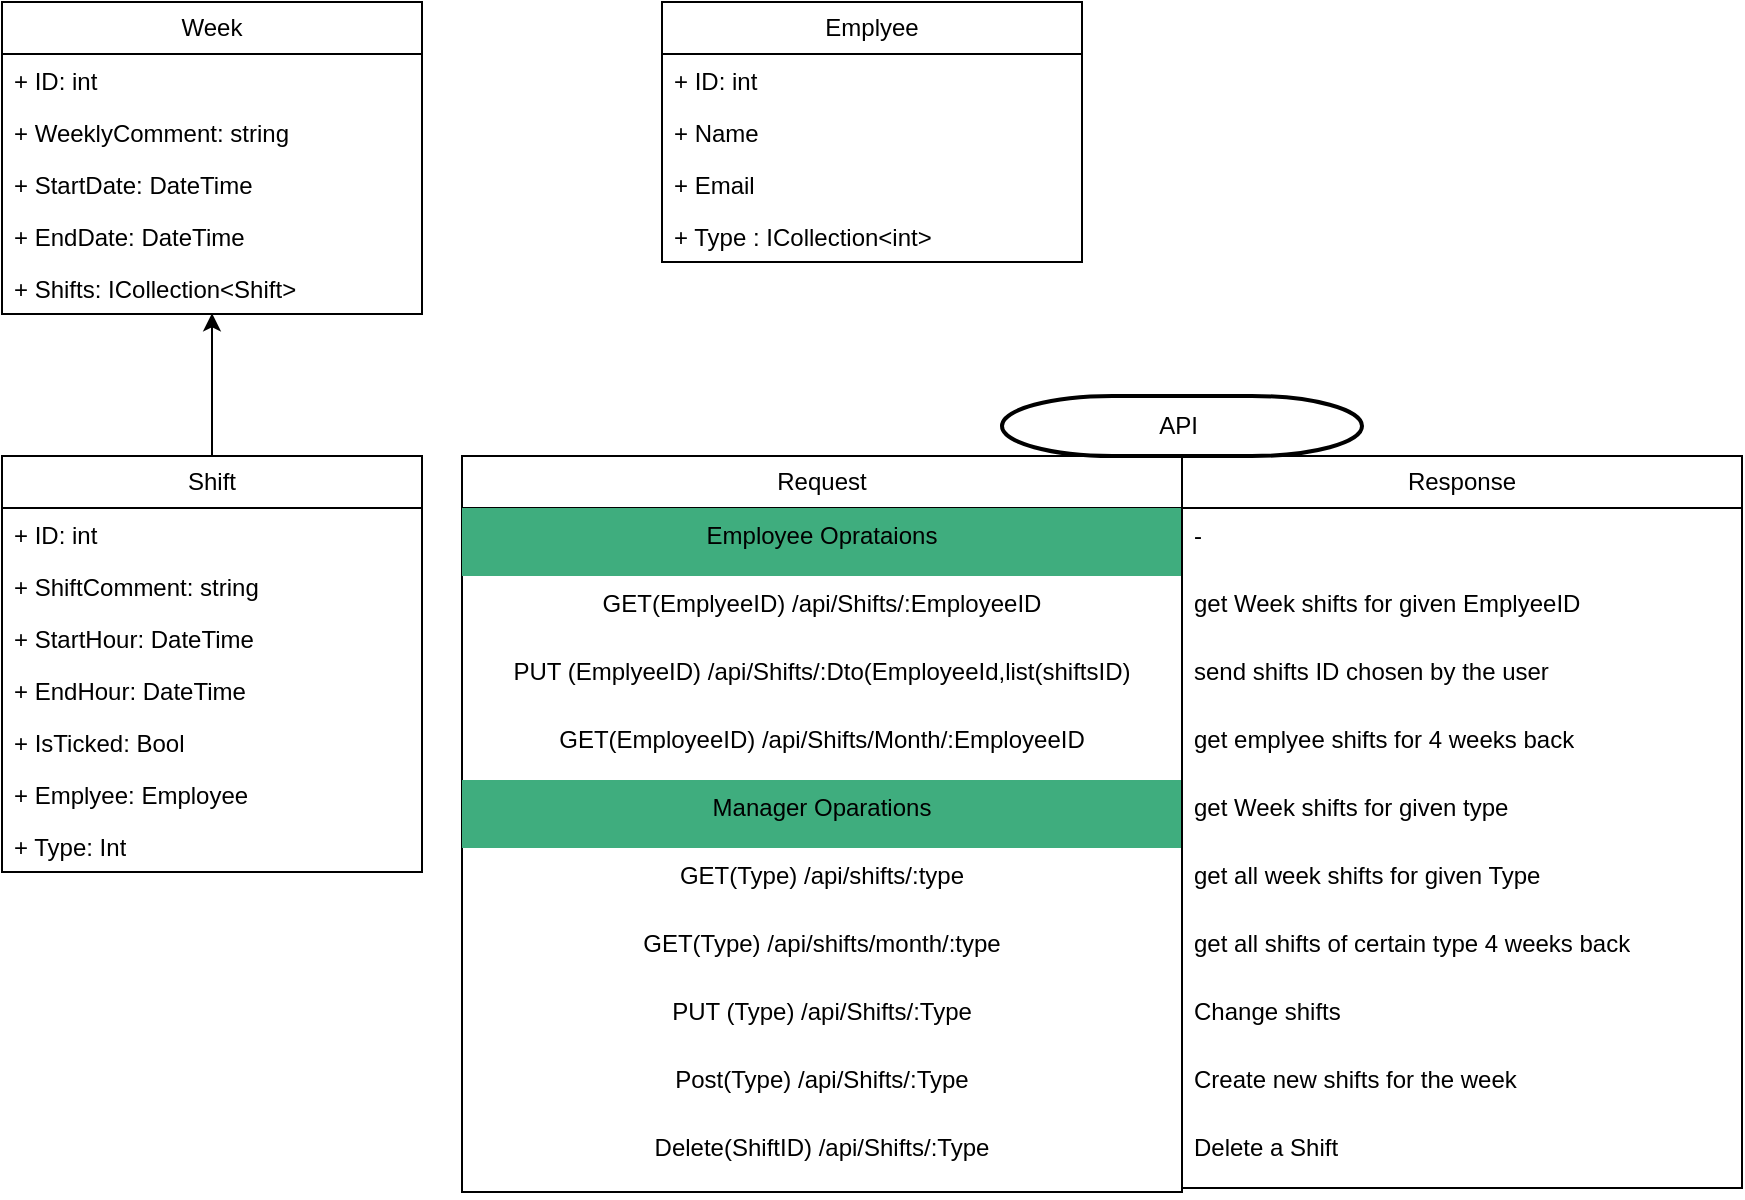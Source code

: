 <mxfile version="24.5.2" type="device">
  <diagram name="Page-1" id="Gx6TIRFQo9cio4Ky19Ky">
    <mxGraphModel dx="104" dy="415" grid="1" gridSize="10" guides="1" tooltips="1" connect="1" arrows="0" fold="1" page="1" pageScale="1" pageWidth="1169" pageHeight="827" math="0" shadow="0">
      <root>
        <mxCell id="0" />
        <mxCell id="1" parent="0" />
        <mxCell id="TUh8DfFHGgyHc42x7WNa-1" value="Emplyee" style="swimlane;fontStyle=0;childLayout=stackLayout;horizontal=1;startSize=26;fillColor=none;horizontalStack=0;resizeParent=1;resizeParentMax=0;resizeLast=0;collapsible=1;marginBottom=0;whiteSpace=wrap;html=1;" parent="1" vertex="1">
          <mxGeometry x="530" y="53" width="210" height="130" as="geometry" />
        </mxCell>
        <mxCell id="TUh8DfFHGgyHc42x7WNa-2" value="+ ID: int&lt;div&gt;&lt;br&gt;&lt;/div&gt;" style="text;strokeColor=none;fillColor=none;align=left;verticalAlign=top;spacingLeft=4;spacingRight=4;overflow=hidden;rotatable=0;points=[[0,0.5],[1,0.5]];portConstraint=eastwest;whiteSpace=wrap;html=1;" parent="TUh8DfFHGgyHc42x7WNa-1" vertex="1">
          <mxGeometry y="26" width="210" height="26" as="geometry" />
        </mxCell>
        <mxCell id="TUh8DfFHGgyHc42x7WNa-3" value="+ Name" style="text;strokeColor=none;fillColor=none;align=left;verticalAlign=top;spacingLeft=4;spacingRight=4;overflow=hidden;rotatable=0;points=[[0,0.5],[1,0.5]];portConstraint=eastwest;whiteSpace=wrap;html=1;" parent="TUh8DfFHGgyHc42x7WNa-1" vertex="1">
          <mxGeometry y="52" width="210" height="26" as="geometry" />
        </mxCell>
        <mxCell id="TUh8DfFHGgyHc42x7WNa-93" value="+ Email" style="text;strokeColor=none;fillColor=none;align=left;verticalAlign=top;spacingLeft=4;spacingRight=4;overflow=hidden;rotatable=0;points=[[0,0.5],[1,0.5]];portConstraint=eastwest;whiteSpace=wrap;html=1;" parent="TUh8DfFHGgyHc42x7WNa-1" vertex="1">
          <mxGeometry y="78" width="210" height="26" as="geometry" />
        </mxCell>
        <mxCell id="TUh8DfFHGgyHc42x7WNa-4" value="+ Type : ICollection&amp;lt;int&amp;gt;" style="text;strokeColor=none;fillColor=none;align=left;verticalAlign=top;spacingLeft=4;spacingRight=4;overflow=hidden;rotatable=0;points=[[0,0.5],[1,0.5]];portConstraint=eastwest;whiteSpace=wrap;html=1;" parent="TUh8DfFHGgyHc42x7WNa-1" vertex="1">
          <mxGeometry y="104" width="210" height="26" as="geometry" />
        </mxCell>
        <mxCell id="TUh8DfFHGgyHc42x7WNa-15" value="Shift" style="swimlane;fontStyle=0;childLayout=stackLayout;horizontal=1;startSize=26;fillColor=none;horizontalStack=0;resizeParent=1;resizeParentMax=0;resizeLast=0;collapsible=1;marginBottom=0;whiteSpace=wrap;html=1;" parent="1" vertex="1">
          <mxGeometry x="200" y="280" width="210" height="208" as="geometry" />
        </mxCell>
        <mxCell id="TUh8DfFHGgyHc42x7WNa-16" value="+ ID: int&lt;div&gt;&lt;br&gt;&lt;/div&gt;" style="text;strokeColor=none;fillColor=none;align=left;verticalAlign=top;spacingLeft=4;spacingRight=4;overflow=hidden;rotatable=0;points=[[0,0.5],[1,0.5]];portConstraint=eastwest;whiteSpace=wrap;html=1;" parent="TUh8DfFHGgyHc42x7WNa-15" vertex="1">
          <mxGeometry y="26" width="210" height="26" as="geometry" />
        </mxCell>
        <mxCell id="TUh8DfFHGgyHc42x7WNa-17" value="+ ShiftComment: string" style="text;strokeColor=none;fillColor=none;align=left;verticalAlign=top;spacingLeft=4;spacingRight=4;overflow=hidden;rotatable=0;points=[[0,0.5],[1,0.5]];portConstraint=eastwest;whiteSpace=wrap;html=1;" parent="TUh8DfFHGgyHc42x7WNa-15" vertex="1">
          <mxGeometry y="52" width="210" height="26" as="geometry" />
        </mxCell>
        <mxCell id="TUh8DfFHGgyHc42x7WNa-18" value="+ StartHour: DateTime" style="text;strokeColor=none;fillColor=none;align=left;verticalAlign=top;spacingLeft=4;spacingRight=4;overflow=hidden;rotatable=0;points=[[0,0.5],[1,0.5]];portConstraint=eastwest;whiteSpace=wrap;html=1;" parent="TUh8DfFHGgyHc42x7WNa-15" vertex="1">
          <mxGeometry y="78" width="210" height="26" as="geometry" />
        </mxCell>
        <mxCell id="TUh8DfFHGgyHc42x7WNa-19" value="+ EndHour: DateTime" style="text;strokeColor=none;fillColor=none;align=left;verticalAlign=top;spacingLeft=4;spacingRight=4;overflow=hidden;rotatable=0;points=[[0,0.5],[1,0.5]];portConstraint=eastwest;whiteSpace=wrap;html=1;" parent="TUh8DfFHGgyHc42x7WNa-15" vertex="1">
          <mxGeometry y="104" width="210" height="26" as="geometry" />
        </mxCell>
        <mxCell id="TUh8DfFHGgyHc42x7WNa-21" value="+ IsTicked: Bool" style="text;strokeColor=none;fillColor=none;align=left;verticalAlign=top;spacingLeft=4;spacingRight=4;overflow=hidden;rotatable=0;points=[[0,0.5],[1,0.5]];portConstraint=eastwest;whiteSpace=wrap;html=1;" parent="TUh8DfFHGgyHc42x7WNa-15" vertex="1">
          <mxGeometry y="130" width="210" height="26" as="geometry" />
        </mxCell>
        <mxCell id="TUh8DfFHGgyHc42x7WNa-66" value="+ Emplyee: Employee&lt;div&gt;&lt;br&gt;&lt;/div&gt;" style="text;strokeColor=none;fillColor=none;align=left;verticalAlign=top;spacingLeft=4;spacingRight=4;overflow=hidden;rotatable=0;points=[[0,0.5],[1,0.5]];portConstraint=eastwest;whiteSpace=wrap;html=1;" parent="TUh8DfFHGgyHc42x7WNa-15" vertex="1">
          <mxGeometry y="156" width="210" height="26" as="geometry" />
        </mxCell>
        <mxCell id="TUh8DfFHGgyHc42x7WNa-77" value="&lt;div&gt;+ Type: Int&lt;br&gt;&lt;/div&gt;" style="text;strokeColor=none;fillColor=none;align=left;verticalAlign=top;spacingLeft=4;spacingRight=4;overflow=hidden;rotatable=0;points=[[0,0.5],[1,0.5]];portConstraint=eastwest;whiteSpace=wrap;html=1;" parent="TUh8DfFHGgyHc42x7WNa-15" vertex="1">
          <mxGeometry y="182" width="210" height="26" as="geometry" />
        </mxCell>
        <mxCell id="TUh8DfFHGgyHc42x7WNa-22" value="Week" style="swimlane;fontStyle=0;childLayout=stackLayout;horizontal=1;startSize=26;fillColor=none;horizontalStack=0;resizeParent=1;resizeParentMax=0;resizeLast=0;collapsible=1;marginBottom=0;whiteSpace=wrap;html=1;" parent="1" vertex="1">
          <mxGeometry x="200" y="53" width="210" height="156" as="geometry" />
        </mxCell>
        <mxCell id="TUh8DfFHGgyHc42x7WNa-23" value="+ ID: int&lt;div&gt;&lt;br&gt;&lt;/div&gt;" style="text;strokeColor=none;fillColor=none;align=left;verticalAlign=top;spacingLeft=4;spacingRight=4;overflow=hidden;rotatable=0;points=[[0,0.5],[1,0.5]];portConstraint=eastwest;whiteSpace=wrap;html=1;" parent="TUh8DfFHGgyHc42x7WNa-22" vertex="1">
          <mxGeometry y="26" width="210" height="26" as="geometry" />
        </mxCell>
        <mxCell id="TUh8DfFHGgyHc42x7WNa-24" value="+ WeeklyComment: string&lt;span style=&quot;white-space: pre;&quot;&gt;&#x9;&lt;/span&gt;" style="text;strokeColor=none;fillColor=none;align=left;verticalAlign=top;spacingLeft=4;spacingRight=4;overflow=hidden;rotatable=0;points=[[0,0.5],[1,0.5]];portConstraint=eastwest;whiteSpace=wrap;html=1;" parent="TUh8DfFHGgyHc42x7WNa-22" vertex="1">
          <mxGeometry y="52" width="210" height="26" as="geometry" />
        </mxCell>
        <mxCell id="TUh8DfFHGgyHc42x7WNa-34" value="+ StartDate: DateTime" style="text;strokeColor=none;fillColor=none;align=left;verticalAlign=top;spacingLeft=4;spacingRight=4;overflow=hidden;rotatable=0;points=[[0,0.5],[1,0.5]];portConstraint=eastwest;whiteSpace=wrap;html=1;" parent="TUh8DfFHGgyHc42x7WNa-22" vertex="1">
          <mxGeometry y="78" width="210" height="26" as="geometry" />
        </mxCell>
        <mxCell id="TUh8DfFHGgyHc42x7WNa-73" value="+ EndDate: DateTime" style="text;strokeColor=none;fillColor=none;align=left;verticalAlign=top;spacingLeft=4;spacingRight=4;overflow=hidden;rotatable=0;points=[[0,0.5],[1,0.5]];portConstraint=eastwest;whiteSpace=wrap;html=1;" parent="TUh8DfFHGgyHc42x7WNa-22" vertex="1">
          <mxGeometry y="104" width="210" height="26" as="geometry" />
        </mxCell>
        <mxCell id="TUh8DfFHGgyHc42x7WNa-83" value="+ Shifts: ICollection&amp;lt;Shift&amp;gt;" style="text;strokeColor=none;fillColor=none;align=left;verticalAlign=top;spacingLeft=4;spacingRight=4;overflow=hidden;rotatable=0;points=[[0,0.5],[1,0.5]];portConstraint=eastwest;whiteSpace=wrap;html=1;" parent="TUh8DfFHGgyHc42x7WNa-22" vertex="1">
          <mxGeometry y="130" width="210" height="26" as="geometry" />
        </mxCell>
        <mxCell id="TUh8DfFHGgyHc42x7WNa-49" value="Request" style="swimlane;fontStyle=0;childLayout=stackLayout;horizontal=1;startSize=26;fillColor=none;horizontalStack=0;resizeParent=1;resizeParentMax=0;resizeLast=0;collapsible=1;marginBottom=0;whiteSpace=wrap;html=1;" parent="1" vertex="1">
          <mxGeometry x="430" y="280" width="360" height="368" as="geometry" />
        </mxCell>
        <mxCell id="TUh8DfFHGgyHc42x7WNa-97" value="Employee Oprataions" style="text;strokeColor=none;fillColor=#3FAD7E;align=center;verticalAlign=top;spacingLeft=4;spacingRight=4;overflow=hidden;rotatable=0;points=[[0,0.5],[1,0.5]];portConstraint=eastwest;whiteSpace=wrap;html=1;shadow=0;" parent="TUh8DfFHGgyHc42x7WNa-49" vertex="1">
          <mxGeometry y="26" width="360" height="34" as="geometry" />
        </mxCell>
        <mxCell id="TUh8DfFHGgyHc42x7WNa-50" value="GET(EmplyeeID) /api/Shifts/:EmployeeID" style="text;strokeColor=none;fillColor=none;align=center;verticalAlign=top;spacingLeft=4;spacingRight=4;overflow=hidden;rotatable=0;points=[[0,0.5],[1,0.5]];portConstraint=eastwest;whiteSpace=wrap;html=1;" parent="TUh8DfFHGgyHc42x7WNa-49" vertex="1">
          <mxGeometry y="60" width="360" height="34" as="geometry" />
        </mxCell>
        <mxCell id="TUh8DfFHGgyHc42x7WNa-86" value="PUT (EmplyeeID) /api/Shifts/:Dto(EmployeeId,list(shiftsID)" style="text;strokeColor=none;fillColor=none;align=center;verticalAlign=top;spacingLeft=4;spacingRight=4;overflow=hidden;rotatable=0;points=[[0,0.5],[1,0.5]];portConstraint=eastwest;whiteSpace=wrap;html=1;" parent="TUh8DfFHGgyHc42x7WNa-49" vertex="1">
          <mxGeometry y="94" width="360" height="34" as="geometry" />
        </mxCell>
        <mxCell id="TUh8DfFHGgyHc42x7WNa-67" value="GET(EmployeeID) /api/Shifts/Month/:EmployeeID" style="text;strokeColor=none;fillColor=none;align=center;verticalAlign=top;spacingLeft=4;spacingRight=4;overflow=hidden;rotatable=0;points=[[0,0.5],[1,0.5]];portConstraint=eastwest;whiteSpace=wrap;html=1;" parent="TUh8DfFHGgyHc42x7WNa-49" vertex="1">
          <mxGeometry y="128" width="360" height="34" as="geometry" />
        </mxCell>
        <mxCell id="TUh8DfFHGgyHc42x7WNa-94" value="Manager Oparations" style="text;strokeColor=none;fillColor=#3FAD7E;align=center;verticalAlign=top;spacingLeft=4;spacingRight=4;overflow=hidden;rotatable=0;points=[[0,0.5],[1,0.5]];portConstraint=eastwest;whiteSpace=wrap;html=1;" parent="TUh8DfFHGgyHc42x7WNa-49" vertex="1">
          <mxGeometry y="162" width="360" height="34" as="geometry" />
        </mxCell>
        <mxCell id="TUh8DfFHGgyHc42x7WNa-64" value="GET(Type) /api/shifts/:type" style="text;strokeColor=none;fillColor=none;align=center;verticalAlign=top;spacingLeft=4;spacingRight=4;overflow=hidden;rotatable=0;points=[[0,0.5],[1,0.5]];portConstraint=eastwest;whiteSpace=wrap;html=1;" parent="TUh8DfFHGgyHc42x7WNa-49" vertex="1">
          <mxGeometry y="196" width="360" height="34" as="geometry" />
        </mxCell>
        <mxCell id="TUh8DfFHGgyHc42x7WNa-71" value="GET(Type) /api/shifts/month/:type" style="text;strokeColor=none;fillColor=none;align=center;verticalAlign=top;spacingLeft=4;spacingRight=4;overflow=hidden;rotatable=0;points=[[0,0.5],[1,0.5]];portConstraint=eastwest;whiteSpace=wrap;html=1;" parent="TUh8DfFHGgyHc42x7WNa-49" vertex="1">
          <mxGeometry y="230" width="360" height="34" as="geometry" />
        </mxCell>
        <mxCell id="TUh8DfFHGgyHc42x7WNa-87" value="PUT (Type) /api/Shifts/:Type" style="text;strokeColor=none;fillColor=none;align=center;verticalAlign=top;spacingLeft=4;spacingRight=4;overflow=hidden;rotatable=0;points=[[0,0.5],[1,0.5]];portConstraint=eastwest;whiteSpace=wrap;html=1;" parent="TUh8DfFHGgyHc42x7WNa-49" vertex="1">
          <mxGeometry y="264" width="360" height="34" as="geometry" />
        </mxCell>
        <mxCell id="TUh8DfFHGgyHc42x7WNa-98" value="Post(Type) /api/Shifts/:Type&lt;div&gt;&lt;br&gt;&lt;/div&gt;" style="text;strokeColor=none;fillColor=none;align=center;verticalAlign=top;spacingLeft=4;spacingRight=4;overflow=hidden;rotatable=0;points=[[0,0.5],[1,0.5]];portConstraint=eastwest;whiteSpace=wrap;html=1;" parent="TUh8DfFHGgyHc42x7WNa-49" vertex="1">
          <mxGeometry y="298" width="360" height="34" as="geometry" />
        </mxCell>
        <mxCell id="LjNABnfTtTvqWDRpFiZI-3" value="Delete(ShiftID) /api/Shifts/:Type&lt;div&gt;&lt;br&gt;&lt;/div&gt;" style="text;strokeColor=none;fillColor=none;align=center;verticalAlign=top;spacingLeft=4;spacingRight=4;overflow=hidden;rotatable=0;points=[[0,0.5],[1,0.5]];portConstraint=eastwest;whiteSpace=wrap;html=1;" parent="TUh8DfFHGgyHc42x7WNa-49" vertex="1">
          <mxGeometry y="332" width="360" height="36" as="geometry" />
        </mxCell>
        <mxCell id="TUh8DfFHGgyHc42x7WNa-56" value="Response" style="swimlane;fontStyle=0;childLayout=stackLayout;horizontal=1;startSize=26;fillColor=none;horizontalStack=0;resizeParent=1;resizeParentMax=0;resizeLast=0;collapsible=1;marginBottom=0;whiteSpace=wrap;html=1;" parent="1" vertex="1">
          <mxGeometry x="790" y="280" width="280" height="366" as="geometry" />
        </mxCell>
        <mxCell id="TUh8DfFHGgyHc42x7WNa-95" value="-" style="text;strokeColor=none;fillColor=none;align=left;verticalAlign=top;spacingLeft=4;spacingRight=4;overflow=hidden;rotatable=0;points=[[0,0.5],[1,0.5]];portConstraint=eastwest;whiteSpace=wrap;html=1;" parent="TUh8DfFHGgyHc42x7WNa-56" vertex="1">
          <mxGeometry y="26" width="280" height="34" as="geometry" />
        </mxCell>
        <mxCell id="TUh8DfFHGgyHc42x7WNa-57" value="get Week shifts for given EmplyeeID&lt;div&gt;&lt;br&gt;&lt;/div&gt;" style="text;strokeColor=none;fillColor=none;align=left;verticalAlign=top;spacingLeft=4;spacingRight=4;overflow=hidden;rotatable=0;points=[[0,0.5],[1,0.5]];portConstraint=eastwest;whiteSpace=wrap;html=1;" parent="TUh8DfFHGgyHc42x7WNa-56" vertex="1">
          <mxGeometry y="60" width="280" height="34" as="geometry" />
        </mxCell>
        <mxCell id="TUh8DfFHGgyHc42x7WNa-65" value="send shifts ID chosen by the user&amp;nbsp;" style="text;strokeColor=none;fillColor=none;align=left;verticalAlign=top;spacingLeft=4;spacingRight=4;overflow=hidden;rotatable=0;points=[[0,0.5],[1,0.5]];portConstraint=eastwest;whiteSpace=wrap;html=1;" parent="TUh8DfFHGgyHc42x7WNa-56" vertex="1">
          <mxGeometry y="94" width="280" height="34" as="geometry" />
        </mxCell>
        <mxCell id="TUh8DfFHGgyHc42x7WNa-91" value="get emplyee shifts for 4 weeks back" style="text;strokeColor=none;fillColor=none;align=left;verticalAlign=top;spacingLeft=4;spacingRight=4;overflow=hidden;rotatable=0;points=[[0,0.5],[1,0.5]];portConstraint=eastwest;whiteSpace=wrap;html=1;" parent="TUh8DfFHGgyHc42x7WNa-56" vertex="1">
          <mxGeometry y="128" width="280" height="34" as="geometry" />
        </mxCell>
        <mxCell id="TUh8DfFHGgyHc42x7WNa-69" value="get Week shifts for given type" style="text;strokeColor=none;fillColor=none;align=left;verticalAlign=top;spacingLeft=4;spacingRight=4;overflow=hidden;rotatable=0;points=[[0,0.5],[1,0.5]];portConstraint=eastwest;whiteSpace=wrap;html=1;" parent="TUh8DfFHGgyHc42x7WNa-56" vertex="1">
          <mxGeometry y="162" width="280" height="34" as="geometry" />
        </mxCell>
        <mxCell id="TUh8DfFHGgyHc42x7WNa-92" value="get all week shifts for given Type" style="text;strokeColor=none;fillColor=none;align=left;verticalAlign=top;spacingLeft=4;spacingRight=4;overflow=hidden;rotatable=0;points=[[0,0.5],[1,0.5]];portConstraint=eastwest;whiteSpace=wrap;html=1;" parent="TUh8DfFHGgyHc42x7WNa-56" vertex="1">
          <mxGeometry y="196" width="280" height="34" as="geometry" />
        </mxCell>
        <mxCell id="TUh8DfFHGgyHc42x7WNa-96" value="get all shifts of certain type 4 weeks back" style="text;strokeColor=none;fillColor=none;align=left;verticalAlign=top;spacingLeft=4;spacingRight=4;overflow=hidden;rotatable=0;points=[[0,0.5],[1,0.5]];portConstraint=eastwest;whiteSpace=wrap;html=1;" parent="TUh8DfFHGgyHc42x7WNa-56" vertex="1">
          <mxGeometry y="230" width="280" height="34" as="geometry" />
        </mxCell>
        <mxCell id="TUh8DfFHGgyHc42x7WNa-90" value="Change shifts" style="text;strokeColor=none;fillColor=none;align=left;verticalAlign=top;spacingLeft=4;spacingRight=4;overflow=hidden;rotatable=0;points=[[0,0.5],[1,0.5]];portConstraint=eastwest;whiteSpace=wrap;html=1;" parent="TUh8DfFHGgyHc42x7WNa-56" vertex="1">
          <mxGeometry y="264" width="280" height="34" as="geometry" />
        </mxCell>
        <mxCell id="TUh8DfFHGgyHc42x7WNa-99" value="Create new shifts for the week&amp;nbsp;" style="text;strokeColor=none;fillColor=none;align=left;verticalAlign=top;spacingLeft=4;spacingRight=4;overflow=hidden;rotatable=0;points=[[0,0.5],[1,0.5]];portConstraint=eastwest;whiteSpace=wrap;html=1;" parent="TUh8DfFHGgyHc42x7WNa-56" vertex="1">
          <mxGeometry y="298" width="280" height="34" as="geometry" />
        </mxCell>
        <mxCell id="LjNABnfTtTvqWDRpFiZI-4" value="Delete a Shift" style="text;strokeColor=none;fillColor=none;align=left;verticalAlign=top;spacingLeft=4;spacingRight=4;overflow=hidden;rotatable=0;points=[[0,0.5],[1,0.5]];portConstraint=eastwest;whiteSpace=wrap;html=1;" parent="TUh8DfFHGgyHc42x7WNa-56" vertex="1">
          <mxGeometry y="332" width="280" height="34" as="geometry" />
        </mxCell>
        <mxCell id="TUh8DfFHGgyHc42x7WNa-82" value="API&amp;nbsp;" style="strokeWidth=2;html=1;shape=mxgraph.flowchart.terminator;whiteSpace=wrap;" parent="1" vertex="1">
          <mxGeometry x="700" y="250" width="180" height="30" as="geometry" />
        </mxCell>
        <mxCell id="TUh8DfFHGgyHc42x7WNa-85" style="edgeStyle=orthogonalEdgeStyle;rounded=0;orthogonalLoop=1;jettySize=auto;html=1;entryX=0.5;entryY=0.987;entryDx=0;entryDy=0;entryPerimeter=0;" parent="1" source="TUh8DfFHGgyHc42x7WNa-15" target="TUh8DfFHGgyHc42x7WNa-83" edge="1">
          <mxGeometry relative="1" as="geometry" />
        </mxCell>
      </root>
    </mxGraphModel>
  </diagram>
</mxfile>
